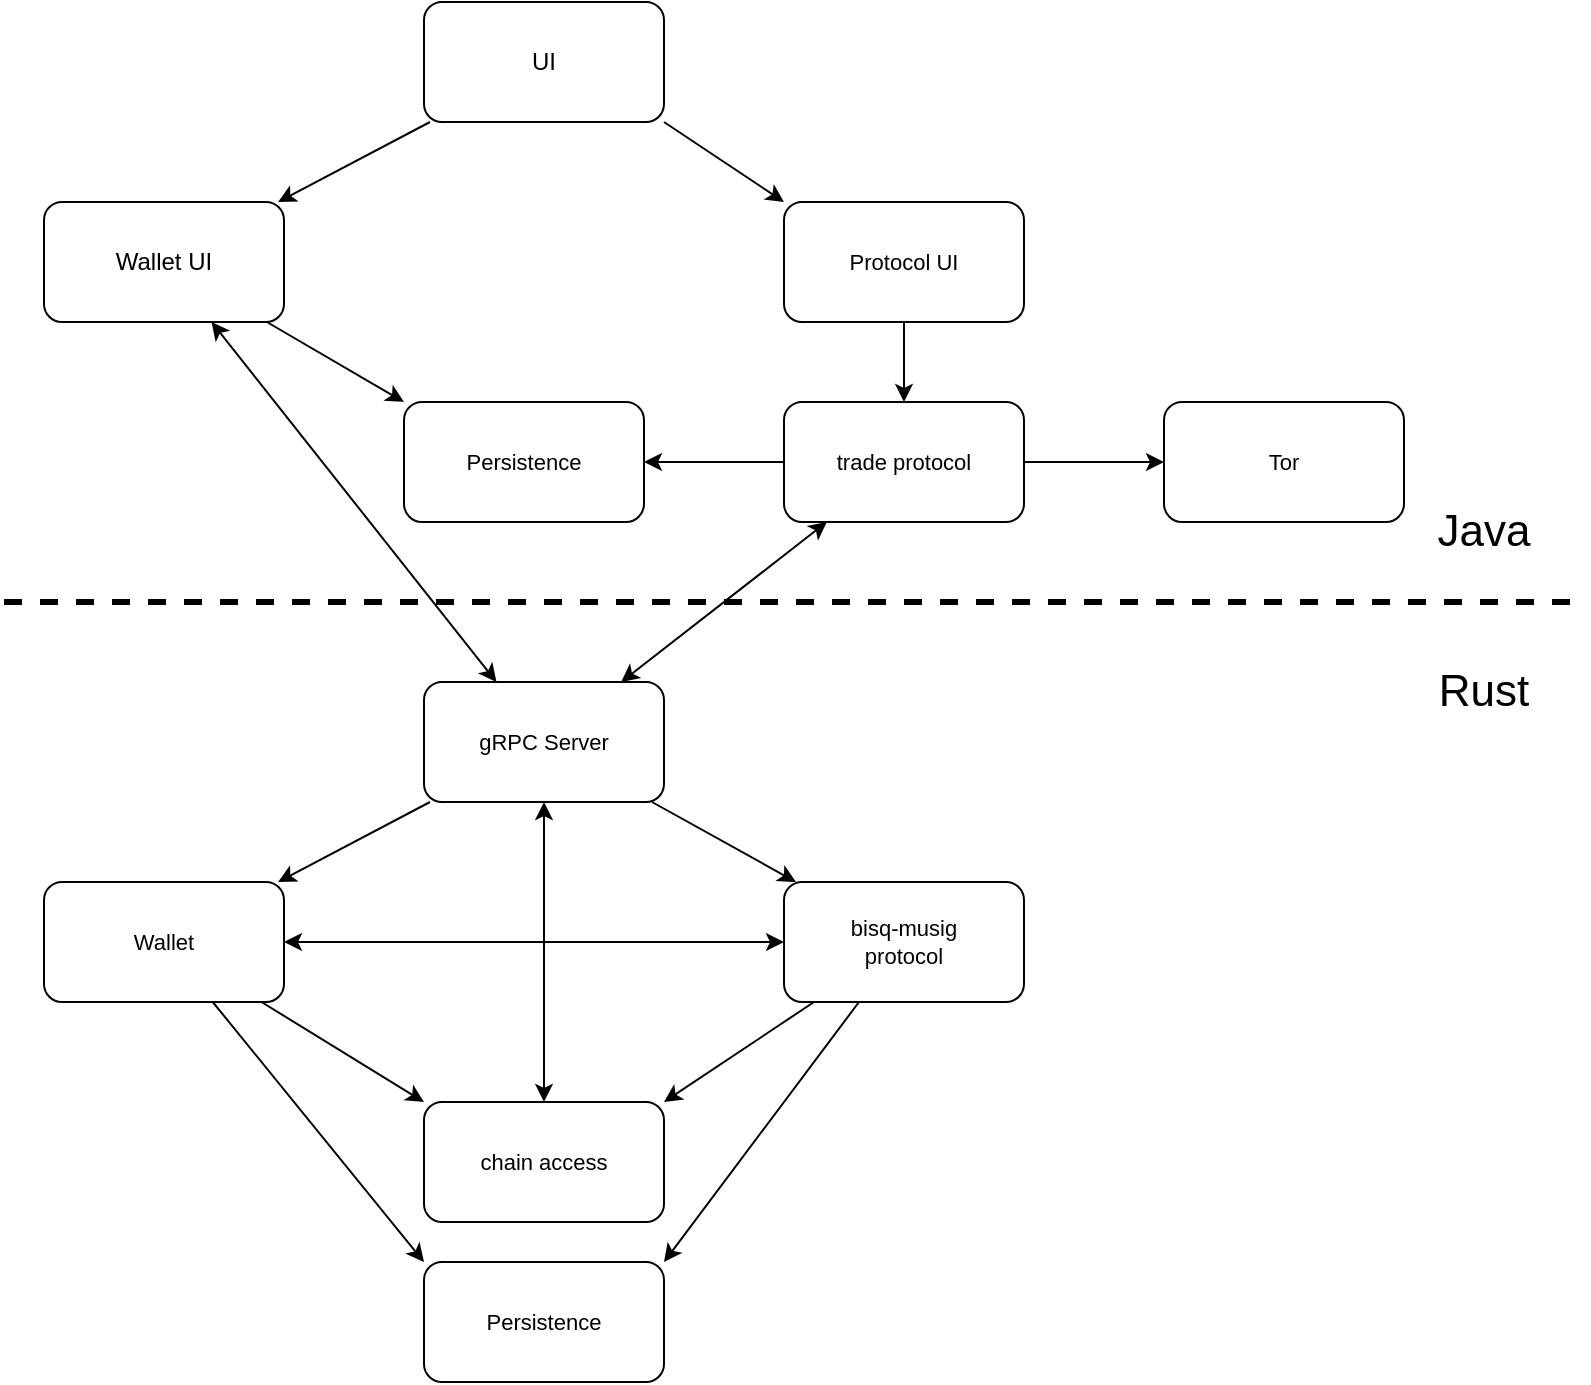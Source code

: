 <mxfile version="22.1.22" type="embed">
  <diagram id="23iRSUPoRavnBvh4doch" name="Page-1">
    <mxGraphModel dx="1028" dy="800" grid="1" gridSize="10" guides="1" tooltips="1" connect="1" arrows="1" fold="1" page="1" pageScale="1" pageWidth="827" pageHeight="1169" background="#ffffff" math="0" shadow="0">
      <root>
        <mxCell id="0" />
        <mxCell id="1" parent="0" />
        <mxCell id="5" style="rounded=0;orthogonalLoop=1;jettySize=auto;html=1;" parent="1" source="3" target="4" edge="1">
          <mxGeometry relative="1" as="geometry" />
        </mxCell>
        <mxCell id="7" style="edgeStyle=none;shape=connector;rounded=0;orthogonalLoop=1;jettySize=auto;html=1;labelBackgroundColor=default;strokeColor=default;align=center;verticalAlign=middle;fontFamily=Helvetica;fontSize=11;fontColor=default;endArrow=classic;entryX=0;entryY=0;entryDx=0;entryDy=0;exitX=1;exitY=1;exitDx=0;exitDy=0;" parent="1" source="3" target="6" edge="1">
          <mxGeometry relative="1" as="geometry" />
        </mxCell>
        <mxCell id="3" value="UI" style="rounded=1;whiteSpace=wrap;html=1;" parent="1" vertex="1">
          <mxGeometry x="240" y="100" width="120" height="60" as="geometry" />
        </mxCell>
        <mxCell id="13" style="edgeStyle=none;shape=connector;rounded=0;orthogonalLoop=1;jettySize=auto;html=1;labelBackgroundColor=default;strokeColor=default;align=center;verticalAlign=middle;fontFamily=Helvetica;fontSize=11;fontColor=default;endArrow=classic;startArrow=classic;startFill=1;" parent="1" source="4" target="33" edge="1">
          <mxGeometry relative="1" as="geometry" />
        </mxCell>
        <mxCell id="22" style="edgeStyle=none;shape=connector;rounded=0;orthogonalLoop=1;jettySize=auto;html=1;entryX=0;entryY=0;entryDx=0;entryDy=0;labelBackgroundColor=default;strokeColor=default;align=center;verticalAlign=middle;fontFamily=Helvetica;fontSize=11;fontColor=default;endArrow=classic;" parent="1" source="4" target="21" edge="1">
          <mxGeometry relative="1" as="geometry" />
        </mxCell>
        <mxCell id="4" value="Wallet UI" style="rounded=1;whiteSpace=wrap;html=1;" parent="1" vertex="1">
          <mxGeometry x="50" y="200" width="120" height="60" as="geometry" />
        </mxCell>
        <mxCell id="9" style="edgeStyle=none;shape=connector;rounded=0;orthogonalLoop=1;jettySize=auto;html=1;entryX=0.5;entryY=0;entryDx=0;entryDy=0;labelBackgroundColor=default;strokeColor=default;align=center;verticalAlign=middle;fontFamily=Helvetica;fontSize=11;fontColor=default;endArrow=classic;" parent="1" source="6" target="8" edge="1">
          <mxGeometry relative="1" as="geometry" />
        </mxCell>
        <mxCell id="6" value="Protocol UI" style="rounded=1;whiteSpace=wrap;html=1;fontFamily=Helvetica;fontSize=11;fontColor=default;" parent="1" vertex="1">
          <mxGeometry x="420" y="200" width="120" height="60" as="geometry" />
        </mxCell>
        <mxCell id="20" style="edgeStyle=none;shape=connector;rounded=0;orthogonalLoop=1;jettySize=auto;html=1;entryX=0;entryY=0.5;entryDx=0;entryDy=0;labelBackgroundColor=default;strokeColor=default;align=center;verticalAlign=middle;fontFamily=Helvetica;fontSize=11;fontColor=default;endArrow=classic;" parent="1" source="8" target="19" edge="1">
          <mxGeometry relative="1" as="geometry" />
        </mxCell>
        <mxCell id="23" style="edgeStyle=none;shape=connector;rounded=0;orthogonalLoop=1;jettySize=auto;html=1;entryX=1;entryY=0.5;entryDx=0;entryDy=0;labelBackgroundColor=default;strokeColor=default;align=center;verticalAlign=middle;fontFamily=Helvetica;fontSize=11;fontColor=default;endArrow=classic;" parent="1" source="8" target="21" edge="1">
          <mxGeometry relative="1" as="geometry" />
        </mxCell>
        <mxCell id="8" value="trade protocol" style="rounded=1;whiteSpace=wrap;html=1;fontFamily=Helvetica;fontSize=11;fontColor=default;" parent="1" vertex="1">
          <mxGeometry x="420" y="300" width="120" height="60" as="geometry" />
        </mxCell>
        <mxCell id="14" style="edgeStyle=none;shape=connector;rounded=0;orthogonalLoop=1;jettySize=auto;html=1;entryX=0;entryY=0;entryDx=0;entryDy=0;labelBackgroundColor=default;strokeColor=default;align=center;verticalAlign=middle;fontFamily=Helvetica;fontSize=11;fontColor=default;endArrow=classic;" parent="1" source="10" target="12" edge="1">
          <mxGeometry relative="1" as="geometry" />
        </mxCell>
        <mxCell id="17" style="edgeStyle=none;shape=connector;rounded=0;orthogonalLoop=1;jettySize=auto;html=1;labelBackgroundColor=default;strokeColor=default;align=center;verticalAlign=middle;fontFamily=Helvetica;fontSize=11;fontColor=default;endArrow=classic;startArrow=classic;startFill=1;" parent="1" source="10" target="11" edge="1">
          <mxGeometry relative="1" as="geometry" />
        </mxCell>
        <mxCell id="30" style="edgeStyle=none;shape=connector;rounded=0;orthogonalLoop=1;jettySize=auto;html=1;entryX=0;entryY=0;entryDx=0;entryDy=0;labelBackgroundColor=default;strokeColor=default;align=center;verticalAlign=middle;fontFamily=Helvetica;fontSize=11;fontColor=default;endArrow=classic;" parent="1" source="10" target="29" edge="1">
          <mxGeometry relative="1" as="geometry" />
        </mxCell>
        <mxCell id="10" value="Wallet" style="rounded=1;whiteSpace=wrap;html=1;fontFamily=Helvetica;fontSize=11;fontColor=default;" parent="1" vertex="1">
          <mxGeometry x="50" y="540" width="120" height="60" as="geometry" />
        </mxCell>
        <mxCell id="16" style="edgeStyle=none;shape=connector;rounded=0;orthogonalLoop=1;jettySize=auto;html=1;entryX=1;entryY=0;entryDx=0;entryDy=0;labelBackgroundColor=default;strokeColor=default;align=center;verticalAlign=middle;fontFamily=Helvetica;fontSize=11;fontColor=default;endArrow=classic;" parent="1" source="11" target="12" edge="1">
          <mxGeometry relative="1" as="geometry" />
        </mxCell>
        <mxCell id="31" style="edgeStyle=none;shape=connector;rounded=0;orthogonalLoop=1;jettySize=auto;html=1;entryX=1;entryY=0;entryDx=0;entryDy=0;labelBackgroundColor=default;strokeColor=default;align=center;verticalAlign=middle;fontFamily=Helvetica;fontSize=11;fontColor=default;endArrow=classic;" parent="1" source="11" target="29" edge="1">
          <mxGeometry relative="1" as="geometry" />
        </mxCell>
        <mxCell id="11" value="bisq-musig&lt;br&gt;protocol" style="rounded=1;whiteSpace=wrap;html=1;fontFamily=Helvetica;fontSize=11;fontColor=default;" parent="1" vertex="1">
          <mxGeometry x="420" y="540" width="120" height="60" as="geometry" />
        </mxCell>
        <mxCell id="12" value="chain access" style="rounded=1;whiteSpace=wrap;html=1;fontFamily=Helvetica;fontSize=11;fontColor=default;" parent="1" vertex="1">
          <mxGeometry x="240" y="650" width="120" height="60" as="geometry" />
        </mxCell>
        <mxCell id="19" value="Tor" style="rounded=1;whiteSpace=wrap;html=1;fontFamily=Helvetica;fontSize=11;fontColor=default;" parent="1" vertex="1">
          <mxGeometry x="610" y="300" width="120" height="60" as="geometry" />
        </mxCell>
        <mxCell id="21" value="Persistence" style="rounded=1;whiteSpace=wrap;html=1;fontFamily=Helvetica;fontSize=11;fontColor=default;" parent="1" vertex="1">
          <mxGeometry x="230" y="300" width="120" height="60" as="geometry" />
        </mxCell>
        <mxCell id="24" value="" style="endArrow=none;dashed=1;html=1;rounded=0;labelBackgroundColor=default;strokeColor=default;align=center;verticalAlign=middle;fontFamily=Helvetica;fontSize=11;fontColor=default;shape=connector;strokeWidth=3;" parent="1" edge="1">
          <mxGeometry width="50" height="50" relative="1" as="geometry">
            <mxPoint x="30" y="400" as="sourcePoint" />
            <mxPoint x="820" y="400" as="targetPoint" />
          </mxGeometry>
        </mxCell>
        <mxCell id="26" value="&lt;font style=&quot;font-size: 22px;&quot;&gt;Java&lt;/font&gt;" style="text;html=1;strokeColor=none;fillColor=none;align=center;verticalAlign=middle;whiteSpace=wrap;rounded=0;fontSize=11;fontFamily=Helvetica;fontColor=default;" parent="1" vertex="1">
          <mxGeometry x="740" y="350" width="60" height="30" as="geometry" />
        </mxCell>
        <mxCell id="28" value="&lt;font style=&quot;font-size: 22px;&quot;&gt;Rust&lt;/font&gt;" style="text;html=1;strokeColor=none;fillColor=none;align=center;verticalAlign=middle;whiteSpace=wrap;rounded=0;fontSize=11;fontFamily=Helvetica;fontColor=default;" parent="1" vertex="1">
          <mxGeometry x="740" y="430" width="60" height="30" as="geometry" />
        </mxCell>
        <mxCell id="29" value="Persistence" style="rounded=1;whiteSpace=wrap;html=1;fontFamily=Helvetica;fontSize=11;fontColor=default;" parent="1" vertex="1">
          <mxGeometry x="240" y="730" width="120" height="60" as="geometry" />
        </mxCell>
        <mxCell id="32" style="edgeStyle=none;shape=connector;rounded=0;orthogonalLoop=1;jettySize=auto;html=1;labelBackgroundColor=default;strokeColor=default;align=center;verticalAlign=middle;fontFamily=Helvetica;fontSize=11;fontColor=default;endArrow=classic;startArrow=classic;startFill=1;" edge="1" parent="1" source="8" target="33">
          <mxGeometry relative="1" as="geometry">
            <mxPoint x="430" y="370" as="sourcePoint" />
            <mxPoint x="310" y="550" as="targetPoint" />
          </mxGeometry>
        </mxCell>
        <mxCell id="34" style="rounded=0;orthogonalLoop=1;jettySize=auto;html=1;" edge="1" parent="1" source="33" target="10">
          <mxGeometry relative="1" as="geometry" />
        </mxCell>
        <mxCell id="35" style="edgeStyle=none;shape=connector;rounded=0;orthogonalLoop=1;jettySize=auto;html=1;labelBackgroundColor=default;strokeColor=default;align=center;verticalAlign=middle;fontFamily=Helvetica;fontSize=11;fontColor=default;endArrow=classic;" edge="1" parent="1" source="33" target="11">
          <mxGeometry relative="1" as="geometry" />
        </mxCell>
        <mxCell id="36" style="rounded=0;orthogonalLoop=1;jettySize=auto;html=1;labelBackgroundColor=default;strokeColor=default;align=center;verticalAlign=middle;fontFamily=Helvetica;fontSize=11;fontColor=default;endArrow=classic;endFill=1;startArrow=classic;startFill=1;" edge="1" parent="1" source="33" target="12">
          <mxGeometry relative="1" as="geometry" />
        </mxCell>
        <mxCell id="33" value="gRPC Server" style="rounded=1;whiteSpace=wrap;html=1;fontFamily=Helvetica;fontSize=11;fontColor=default;" vertex="1" parent="1">
          <mxGeometry x="240" y="440" width="120" height="60" as="geometry" />
        </mxCell>
      </root>
    </mxGraphModel>
  </diagram>
</mxfile>
